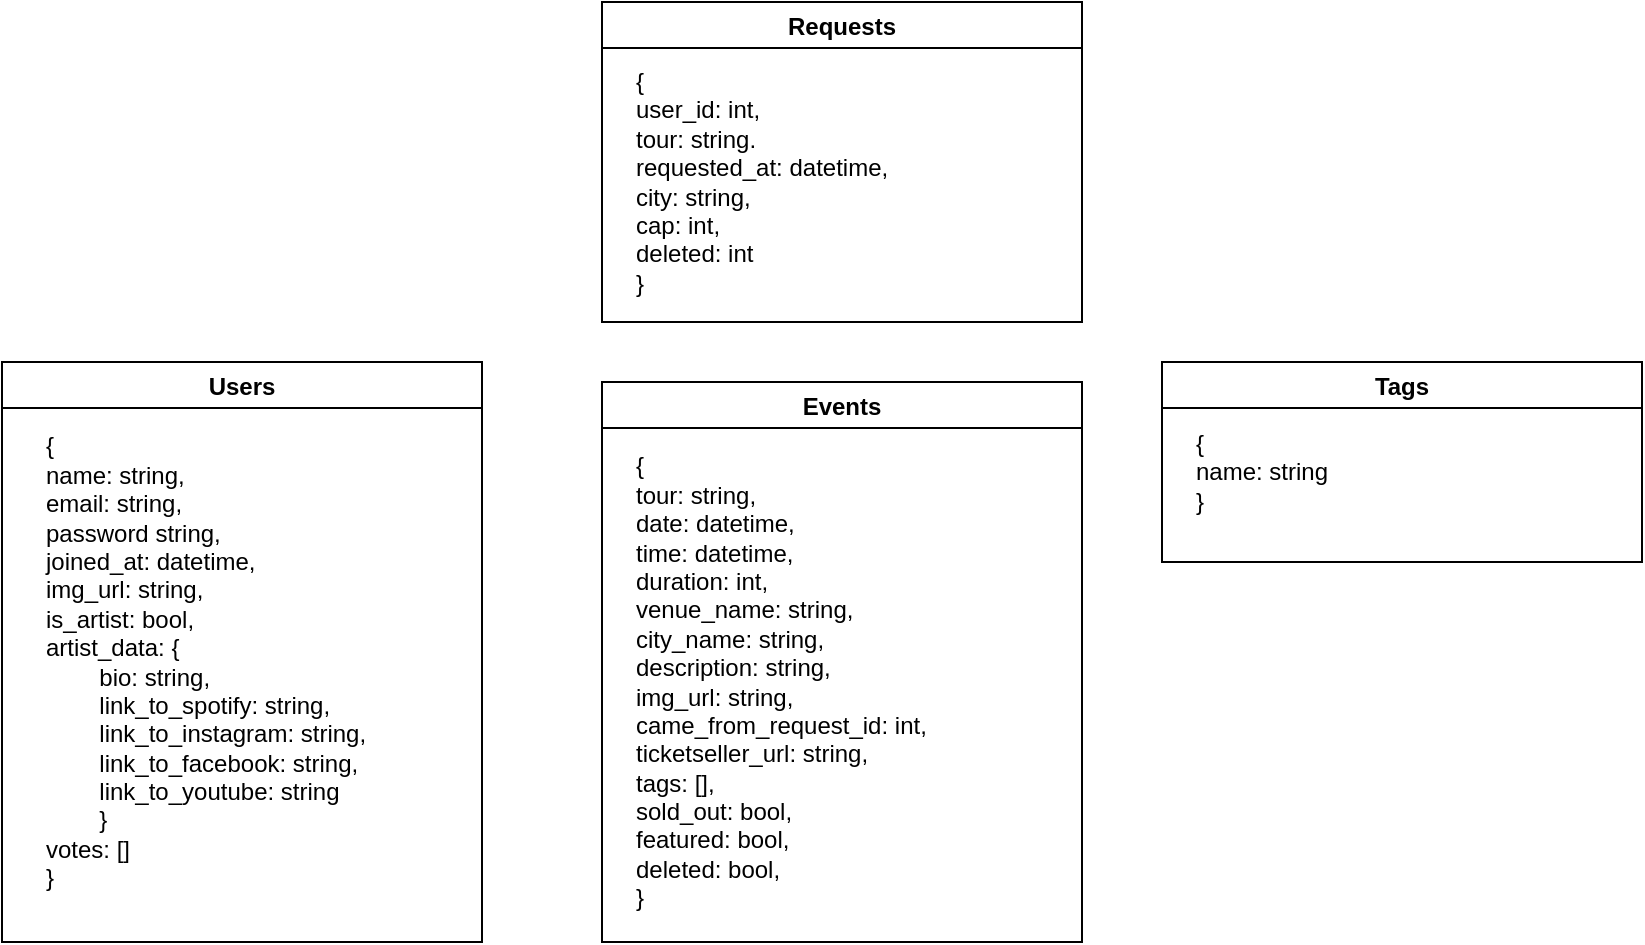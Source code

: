 <mxfile version="14.8.0" type="device"><diagram id="k6F9TVcdID4VlFX24pAW" name="Page-1"><mxGraphModel dx="1185" dy="635" grid="1" gridSize="10" guides="1" tooltips="1" connect="1" arrows="1" fold="1" page="1" pageScale="1" pageWidth="827" pageHeight="1169" math="0" shadow="0"><root><mxCell id="0"/><mxCell id="1" parent="0"/><mxCell id="RTtPYN8-Z-Ag0zPBwQ2a-8" value="Users" style="swimlane;" vertex="1" parent="1"><mxGeometry x="290" y="200" width="240" height="290" as="geometry"/></mxCell><mxCell id="RTtPYN8-Z-Ag0zPBwQ2a-9" value="{&lt;br&gt;&lt;div&gt;name: string,&lt;/div&gt;&lt;div&gt;email: string,&lt;/div&gt;&lt;div&gt;password string,&lt;/div&gt;&lt;div&gt;joined_at: datetime,&lt;/div&gt;&lt;div&gt;img_url: string,&lt;/div&gt;&lt;div&gt;is_artist: bool,&lt;/div&gt;&lt;div&gt;artist_data: {&lt;/div&gt;&lt;div&gt;&lt;span&gt;&#9;&lt;/span&gt;&lt;span style=&quot;white-space: pre&quot;&gt;&#9;&lt;/span&gt;bio: string,&lt;br&gt;&lt;/div&gt;&lt;div&gt;&lt;span&gt;&#9;&lt;/span&gt;&lt;span style=&quot;white-space: pre&quot;&gt;&#9;&lt;/span&gt;link_to_spotify: string,&lt;/div&gt;&lt;span&gt;&#9;&lt;/span&gt;&lt;span style=&quot;white-space: pre&quot;&gt;&#9;&lt;/span&gt;link_to_instagram: string,&lt;br&gt;&lt;span style=&quot;white-space: pre&quot;&gt;&#9;&lt;/span&gt;link_to_facebook: string,&lt;br&gt;&lt;span style=&quot;white-space: pre&quot;&gt;&#9;&lt;/span&gt;link_to_youtube: string&lt;br&gt;&lt;div&gt;&lt;span&gt;&lt;/span&gt;&lt;span style=&quot;white-space: pre&quot;&gt;&#9;&lt;/span&gt;}&lt;/div&gt;&lt;div&gt;votes: []&lt;/div&gt;&lt;div&gt;}&lt;/div&gt;" style="text;html=1;align=left;verticalAlign=middle;resizable=0;points=[];autosize=1;strokeColor=none;" vertex="1" parent="RTtPYN8-Z-Ag0zPBwQ2a-8"><mxGeometry x="20" y="35" width="180" height="230" as="geometry"/></mxCell><mxCell id="RTtPYN8-Z-Ag0zPBwQ2a-10" value="Requests" style="swimlane;" vertex="1" parent="1"><mxGeometry x="590" y="20" width="240" height="160" as="geometry"/></mxCell><mxCell id="RTtPYN8-Z-Ag0zPBwQ2a-16" value="{&lt;br&gt;user_id: int,&lt;br&gt;tour: string.&lt;br&gt;requested_at: datetime,&lt;br&gt;city: string,&lt;br&gt;cap: int,&lt;br&gt;deleted: int&lt;br&gt;}" style="text;html=1;align=left;verticalAlign=middle;resizable=0;points=[];autosize=1;strokeColor=none;" vertex="1" parent="RTtPYN8-Z-Ag0zPBwQ2a-10"><mxGeometry x="15" y="30" width="140" height="120" as="geometry"/></mxCell><mxCell id="RTtPYN8-Z-Ag0zPBwQ2a-13" value="Tags" style="swimlane;startSize=23;" vertex="1" parent="1"><mxGeometry x="870" y="200" width="240" height="100" as="geometry"/></mxCell><mxCell id="RTtPYN8-Z-Ag0zPBwQ2a-14" value="{&lt;br&gt;name: string&lt;br&gt;}" style="text;html=1;align=left;verticalAlign=middle;resizable=0;points=[];autosize=1;strokeColor=none;" vertex="1" parent="1"><mxGeometry x="885" y="230" width="80" height="50" as="geometry"/></mxCell><mxCell id="RTtPYN8-Z-Ag0zPBwQ2a-15" value="Events" style="swimlane;" vertex="1" parent="1"><mxGeometry x="590" y="210" width="240" height="280" as="geometry"/></mxCell><mxCell id="RTtPYN8-Z-Ag0zPBwQ2a-12" value="{&lt;br&gt;tour: string,&lt;br&gt;date: datetime,&lt;br&gt;time: datetime,&lt;br&gt;duration: int,&lt;br&gt;venue_name: string,&lt;br&gt;city_name: string,&lt;br&gt;description: string,&lt;br&gt;img_url: string,&lt;br&gt;came_from_request_id: int,&lt;br&gt;ticketseller_url: string,&lt;br&gt;tags: [],&lt;br&gt;sold_out: bool,&lt;br&gt;featured: bool,&lt;br&gt;deleted: bool,&lt;br&gt;}" style="text;html=1;align=left;verticalAlign=middle;resizable=0;points=[];autosize=1;strokeColor=none;" vertex="1" parent="RTtPYN8-Z-Ag0zPBwQ2a-15"><mxGeometry x="15" y="35" width="160" height="230" as="geometry"/></mxCell></root></mxGraphModel></diagram></mxfile>